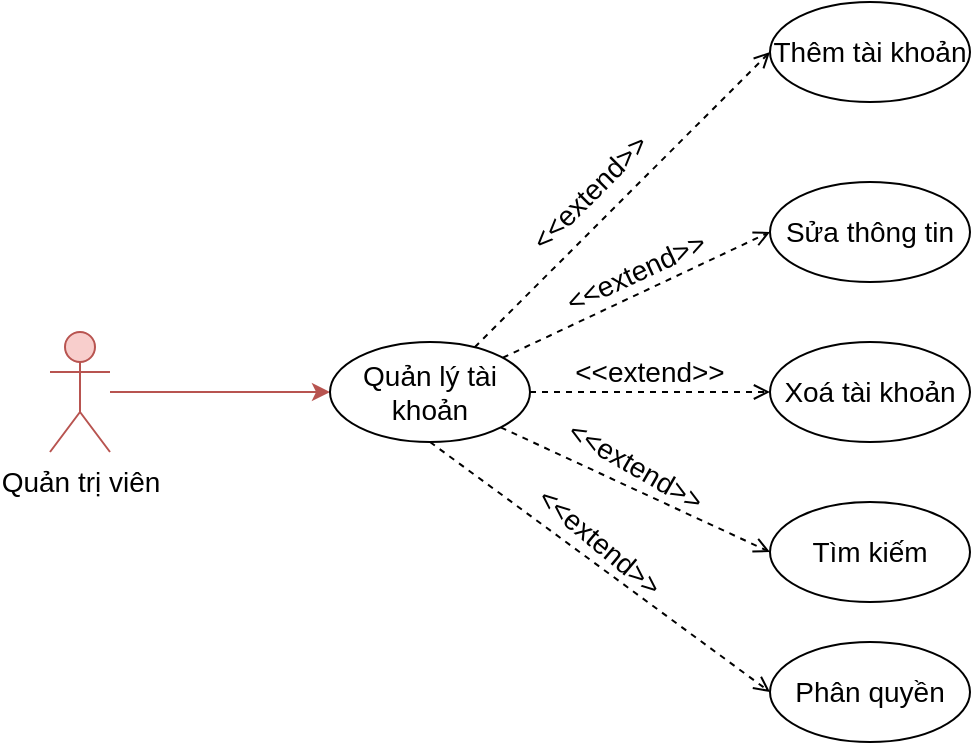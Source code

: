 <mxfile version="22.1.16" type="device">
  <diagram name="Page-1" id="DEfk70CIrPG2XXEKLe1x">
    <mxGraphModel dx="1235" dy="731" grid="1" gridSize="10" guides="1" tooltips="1" connect="1" arrows="1" fold="1" page="1" pageScale="1" pageWidth="850" pageHeight="1100" math="0" shadow="0">
      <root>
        <mxCell id="0" />
        <mxCell id="1" parent="0" />
        <mxCell id="LRu8zkG3gCADE2aMDjag-1" style="rounded=0;orthogonalLoop=1;jettySize=auto;html=1;entryX=0;entryY=0.5;entryDx=0;entryDy=0;fillColor=#f8cecc;strokeColor=#b85450;fontSize=14;" edge="1" parent="1" source="LRu8zkG3gCADE2aMDjag-2" target="LRu8zkG3gCADE2aMDjag-5">
          <mxGeometry relative="1" as="geometry" />
        </mxCell>
        <mxCell id="LRu8zkG3gCADE2aMDjag-2" value="Quản trị viên" style="shape=umlActor;verticalLabelPosition=bottom;verticalAlign=top;html=1;outlineConnect=0;fillColor=#f8cecc;strokeColor=#b85450;fontSize=14;" vertex="1" parent="1">
          <mxGeometry x="220" y="305" width="30" height="60" as="geometry" />
        </mxCell>
        <mxCell id="LRu8zkG3gCADE2aMDjag-3" style="rounded=0;orthogonalLoop=1;jettySize=auto;html=1;entryX=0;entryY=0.5;entryDx=0;entryDy=0;dashed=1;endArrow=open;endFill=0;fontSize=14;" edge="1" parent="1" source="LRu8zkG3gCADE2aMDjag-5" target="LRu8zkG3gCADE2aMDjag-7">
          <mxGeometry relative="1" as="geometry" />
        </mxCell>
        <mxCell id="LRu8zkG3gCADE2aMDjag-4" style="rounded=0;orthogonalLoop=1;jettySize=auto;html=1;dashed=1;endArrow=open;endFill=0;entryX=0;entryY=0.5;entryDx=0;entryDy=0;fontSize=14;" edge="1" parent="1" source="LRu8zkG3gCADE2aMDjag-5" target="LRu8zkG3gCADE2aMDjag-6">
          <mxGeometry relative="1" as="geometry" />
        </mxCell>
        <mxCell id="LRu8zkG3gCADE2aMDjag-9" style="rounded=0;orthogonalLoop=1;jettySize=auto;html=1;exitX=1;exitY=0.5;exitDx=0;exitDy=0;entryX=0;entryY=0.5;entryDx=0;entryDy=0;dashed=1;endArrow=open;endFill=0;fontSize=14;" edge="1" parent="1" source="LRu8zkG3gCADE2aMDjag-5" target="LRu8zkG3gCADE2aMDjag-8">
          <mxGeometry relative="1" as="geometry" />
        </mxCell>
        <mxCell id="LRu8zkG3gCADE2aMDjag-12" style="rounded=0;orthogonalLoop=1;jettySize=auto;html=1;exitX=1;exitY=1;exitDx=0;exitDy=0;entryX=0;entryY=0.5;entryDx=0;entryDy=0;dashed=1;endArrow=open;endFill=0;fontSize=14;" edge="1" parent="1" source="LRu8zkG3gCADE2aMDjag-5" target="LRu8zkG3gCADE2aMDjag-10">
          <mxGeometry relative="1" as="geometry" />
        </mxCell>
        <mxCell id="LRu8zkG3gCADE2aMDjag-13" style="rounded=0;orthogonalLoop=1;jettySize=auto;html=1;exitX=0.5;exitY=1;exitDx=0;exitDy=0;entryX=0;entryY=0.5;entryDx=0;entryDy=0;dashed=1;endArrow=open;endFill=0;fontSize=14;" edge="1" parent="1" source="LRu8zkG3gCADE2aMDjag-5" target="LRu8zkG3gCADE2aMDjag-11">
          <mxGeometry relative="1" as="geometry" />
        </mxCell>
        <mxCell id="LRu8zkG3gCADE2aMDjag-5" value="Quản lý tài khoản" style="ellipse;whiteSpace=wrap;html=1;fontSize=14;" vertex="1" parent="1">
          <mxGeometry x="360" y="310" width="100" height="50" as="geometry" />
        </mxCell>
        <mxCell id="LRu8zkG3gCADE2aMDjag-6" value="Sửa thông tin" style="ellipse;whiteSpace=wrap;html=1;fontSize=14;" vertex="1" parent="1">
          <mxGeometry x="580" y="230" width="100" height="50" as="geometry" />
        </mxCell>
        <mxCell id="LRu8zkG3gCADE2aMDjag-7" value="Thêm tài khoản" style="ellipse;whiteSpace=wrap;html=1;fontSize=14;" vertex="1" parent="1">
          <mxGeometry x="580" y="140" width="100" height="50" as="geometry" />
        </mxCell>
        <mxCell id="LRu8zkG3gCADE2aMDjag-8" value="Xoá tài khoản" style="ellipse;whiteSpace=wrap;html=1;fontSize=14;" vertex="1" parent="1">
          <mxGeometry x="580" y="310" width="100" height="50" as="geometry" />
        </mxCell>
        <mxCell id="LRu8zkG3gCADE2aMDjag-10" value="Tìm kiếm" style="ellipse;whiteSpace=wrap;html=1;fontSize=14;" vertex="1" parent="1">
          <mxGeometry x="580" y="390" width="100" height="50" as="geometry" />
        </mxCell>
        <mxCell id="LRu8zkG3gCADE2aMDjag-11" value="Phân quyền" style="ellipse;whiteSpace=wrap;html=1;fontSize=14;" vertex="1" parent="1">
          <mxGeometry x="580" y="460" width="100" height="50" as="geometry" />
        </mxCell>
        <mxCell id="LRu8zkG3gCADE2aMDjag-14" value="&amp;lt;&amp;lt;extend&amp;gt;&amp;gt;" style="text;html=1;strokeColor=none;fillColor=none;align=center;verticalAlign=middle;whiteSpace=wrap;rounded=0;fontSize=14;" vertex="1" parent="1">
          <mxGeometry x="490" y="310" width="60" height="30" as="geometry" />
        </mxCell>
        <mxCell id="LRu8zkG3gCADE2aMDjag-15" value="&amp;lt;&amp;lt;extend&amp;gt;&amp;gt;" style="text;html=1;strokeColor=none;fillColor=none;align=center;verticalAlign=middle;whiteSpace=wrap;rounded=0;rotation=30;fontSize=14;" vertex="1" parent="1">
          <mxGeometry x="483" y="357" width="60" height="30" as="geometry" />
        </mxCell>
        <mxCell id="LRu8zkG3gCADE2aMDjag-16" value="&amp;lt;&amp;lt;extend&amp;gt;&amp;gt;" style="text;html=1;strokeColor=none;fillColor=none;align=center;verticalAlign=middle;whiteSpace=wrap;rounded=0;rotation=40;fontSize=14;" vertex="1" parent="1">
          <mxGeometry x="465" y="395" width="60" height="30" as="geometry" />
        </mxCell>
        <mxCell id="LRu8zkG3gCADE2aMDjag-17" value="&amp;lt;&amp;lt;extend&amp;gt;&amp;gt;" style="text;html=1;strokeColor=none;fillColor=none;align=center;verticalAlign=middle;whiteSpace=wrap;rounded=0;rotation=-25;fontSize=14;" vertex="1" parent="1">
          <mxGeometry x="483" y="260" width="60" height="30" as="geometry" />
        </mxCell>
        <mxCell id="LRu8zkG3gCADE2aMDjag-18" value="&amp;lt;&amp;lt;extend&amp;gt;&amp;gt;" style="text;html=1;strokeColor=none;fillColor=none;align=center;verticalAlign=middle;whiteSpace=wrap;rounded=0;rotation=-45;fontSize=14;" vertex="1" parent="1">
          <mxGeometry x="460" y="220" width="60" height="30" as="geometry" />
        </mxCell>
      </root>
    </mxGraphModel>
  </diagram>
</mxfile>
